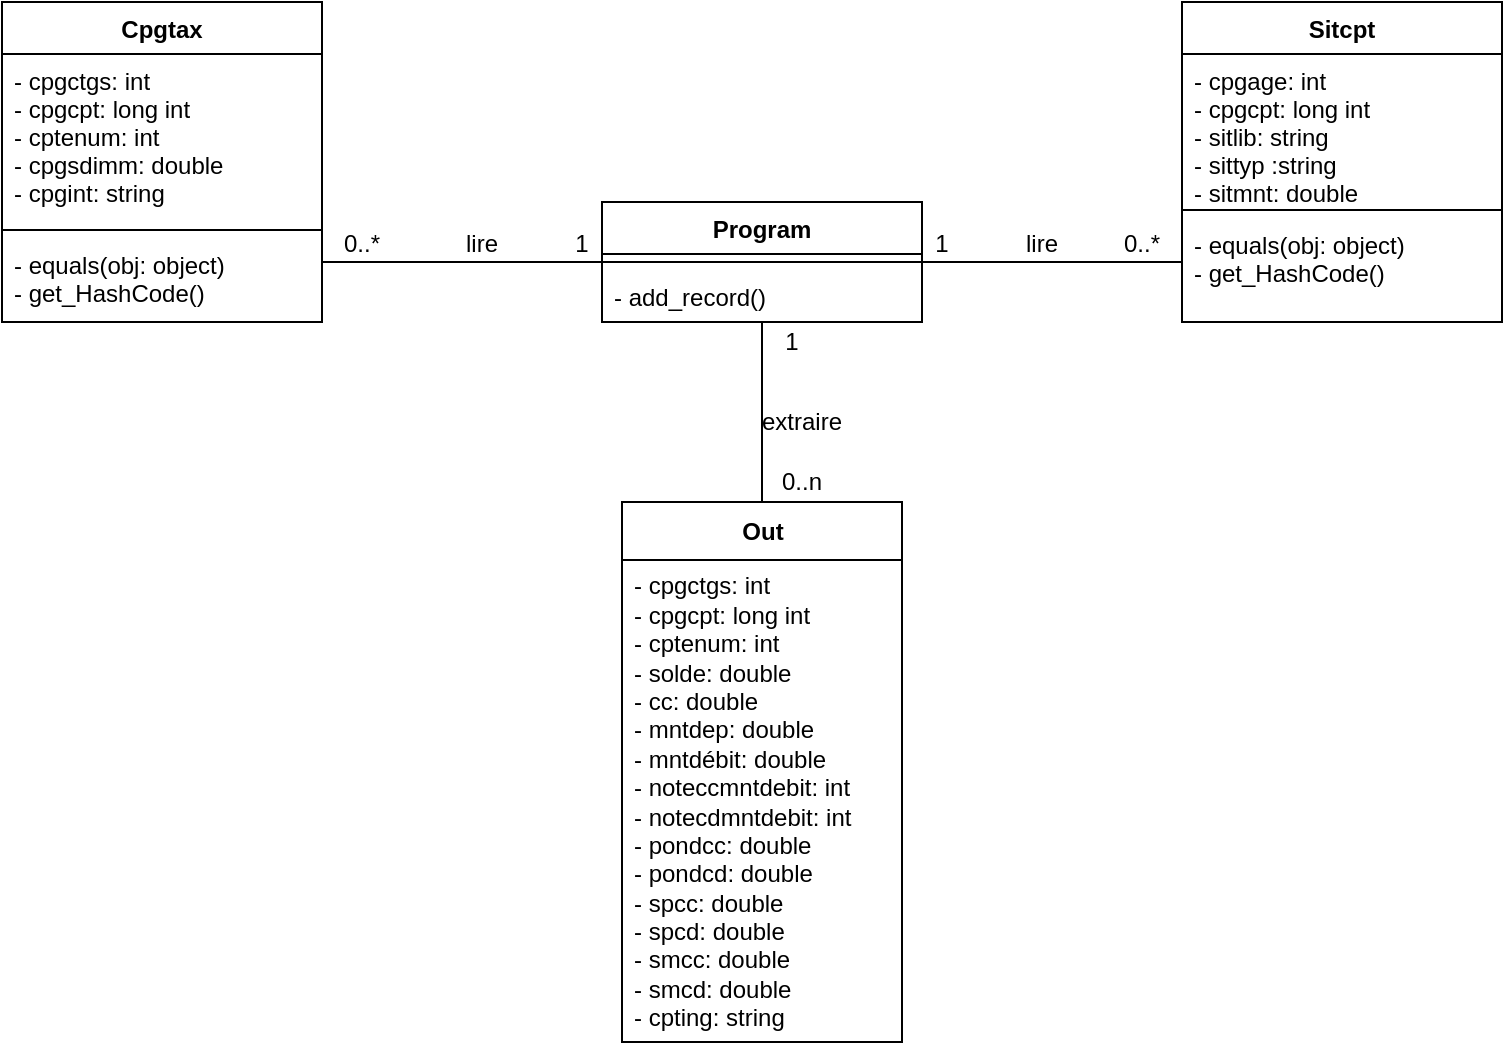 <mxfile version="15.3.8" type="github">
  <diagram id="6SE0CSFOADxvhSDyAGrX" name="Page-1">
    <mxGraphModel dx="1038" dy="579" grid="1" gridSize="10" guides="1" tooltips="1" connect="1" arrows="1" fold="1" page="1" pageScale="1" pageWidth="850" pageHeight="1100" math="0" shadow="0">
      <root>
        <mxCell id="0" />
        <mxCell id="1" parent="0" />
        <mxCell id="mLa4MIlLm7NHtzwNtriy-5" value="Out" style="swimlane;fontStyle=1;align=center;verticalAlign=middle;childLayout=stackLayout;horizontal=1;startSize=29;horizontalStack=0;resizeParent=1;resizeParentMax=0;resizeLast=0;collapsible=0;marginBottom=0;html=1;" vertex="1" parent="1">
          <mxGeometry x="320" y="360" width="140" height="270" as="geometry" />
        </mxCell>
        <mxCell id="mLa4MIlLm7NHtzwNtriy-7" value="- cpgctgs: int&lt;br&gt;- cpgcpt: long int&lt;br&gt;- cptenum: int&lt;br&gt;- solde: double&lt;br&gt;- cc: double&lt;br&gt;- mntdep: double&lt;br&gt;- mntdébit: double&lt;br&gt;- noteccmntdebit: int&lt;br&gt;- notecdmntdebit: int&lt;br&gt;- pondcc: double&lt;br&gt;- pondcd: double&lt;br&gt;- spcc: double&lt;br&gt;- spcd: double&lt;br&gt;- smcc: double&lt;br&gt;- smcd: double&lt;br&gt;- cpting: string" style="text;html=1;strokeColor=none;fillColor=none;align=left;verticalAlign=middle;spacingLeft=4;spacingRight=4;overflow=hidden;rotatable=0;points=[[0,0.5],[1,0.5]];portConstraint=eastwest;" vertex="1" parent="mLa4MIlLm7NHtzwNtriy-5">
          <mxGeometry y="29" width="140" height="241" as="geometry" />
        </mxCell>
        <mxCell id="mLa4MIlLm7NHtzwNtriy-8" value="Cpgtax" style="swimlane;fontStyle=1;align=center;verticalAlign=top;childLayout=stackLayout;horizontal=1;startSize=26;horizontalStack=0;resizeParent=1;resizeParentMax=0;resizeLast=0;collapsible=1;marginBottom=0;" vertex="1" parent="1">
          <mxGeometry x="10" y="110" width="160" height="160" as="geometry" />
        </mxCell>
        <mxCell id="mLa4MIlLm7NHtzwNtriy-9" value="- cpgctgs: int&#xa;- cpgcpt: long int&#xa;- cptenum: int&#xa;- cpgsdimm: double&#xa;- cpgint: string&#xa;" style="text;strokeColor=none;fillColor=none;align=left;verticalAlign=top;spacingLeft=4;spacingRight=4;overflow=hidden;rotatable=0;points=[[0,0.5],[1,0.5]];portConstraint=eastwest;" vertex="1" parent="mLa4MIlLm7NHtzwNtriy-8">
          <mxGeometry y="26" width="160" height="84" as="geometry" />
        </mxCell>
        <mxCell id="mLa4MIlLm7NHtzwNtriy-10" value="" style="line;strokeWidth=1;fillColor=none;align=left;verticalAlign=middle;spacingTop=-1;spacingLeft=3;spacingRight=3;rotatable=0;labelPosition=right;points=[];portConstraint=eastwest;" vertex="1" parent="mLa4MIlLm7NHtzwNtriy-8">
          <mxGeometry y="110" width="160" height="8" as="geometry" />
        </mxCell>
        <mxCell id="mLa4MIlLm7NHtzwNtriy-11" value="- equals(obj: object)&#xa;- get_HashCode()" style="text;strokeColor=none;fillColor=none;align=left;verticalAlign=top;spacingLeft=4;spacingRight=4;overflow=hidden;rotatable=0;points=[[0,0.5],[1,0.5]];portConstraint=eastwest;" vertex="1" parent="mLa4MIlLm7NHtzwNtriy-8">
          <mxGeometry y="118" width="160" height="42" as="geometry" />
        </mxCell>
        <mxCell id="mLa4MIlLm7NHtzwNtriy-12" value="Sitcpt" style="swimlane;fontStyle=1;align=center;verticalAlign=top;childLayout=stackLayout;horizontal=1;startSize=26;horizontalStack=0;resizeParent=1;resizeParentMax=0;resizeLast=0;collapsible=1;marginBottom=0;" vertex="1" parent="1">
          <mxGeometry x="600" y="110" width="160" height="160" as="geometry" />
        </mxCell>
        <mxCell id="mLa4MIlLm7NHtzwNtriy-13" value="- cpgage: int&#xa;- cpgcpt: long int&#xa;- sitlib: string&#xa;- sittyp :string&#xa;- sitmnt: double" style="text;strokeColor=none;fillColor=none;align=left;verticalAlign=top;spacingLeft=4;spacingRight=4;overflow=hidden;rotatable=0;points=[[0,0.5],[1,0.5]];portConstraint=eastwest;" vertex="1" parent="mLa4MIlLm7NHtzwNtriy-12">
          <mxGeometry y="26" width="160" height="74" as="geometry" />
        </mxCell>
        <mxCell id="mLa4MIlLm7NHtzwNtriy-14" value="" style="line;strokeWidth=1;fillColor=none;align=left;verticalAlign=middle;spacingTop=-1;spacingLeft=3;spacingRight=3;rotatable=0;labelPosition=right;points=[];portConstraint=eastwest;" vertex="1" parent="mLa4MIlLm7NHtzwNtriy-12">
          <mxGeometry y="100" width="160" height="8" as="geometry" />
        </mxCell>
        <mxCell id="mLa4MIlLm7NHtzwNtriy-15" value="- equals(obj: object)&#xa;- get_HashCode()&#xa;" style="text;strokeColor=none;fillColor=none;align=left;verticalAlign=top;spacingLeft=4;spacingRight=4;overflow=hidden;rotatable=0;points=[[0,0.5],[1,0.5]];portConstraint=eastwest;" vertex="1" parent="mLa4MIlLm7NHtzwNtriy-12">
          <mxGeometry y="108" width="160" height="52" as="geometry" />
        </mxCell>
        <mxCell id="mLa4MIlLm7NHtzwNtriy-16" value="Program" style="swimlane;fontStyle=1;align=center;verticalAlign=top;childLayout=stackLayout;horizontal=1;startSize=26;horizontalStack=0;resizeParent=1;resizeParentMax=0;resizeLast=0;collapsible=1;marginBottom=0;" vertex="1" parent="1">
          <mxGeometry x="310" y="210" width="160" height="60" as="geometry" />
        </mxCell>
        <mxCell id="mLa4MIlLm7NHtzwNtriy-18" value="" style="line;strokeWidth=1;fillColor=none;align=left;verticalAlign=middle;spacingTop=-1;spacingLeft=3;spacingRight=3;rotatable=0;labelPosition=right;points=[];portConstraint=eastwest;" vertex="1" parent="mLa4MIlLm7NHtzwNtriy-16">
          <mxGeometry y="26" width="160" height="8" as="geometry" />
        </mxCell>
        <mxCell id="mLa4MIlLm7NHtzwNtriy-19" value="- add_record()" style="text;strokeColor=none;fillColor=none;align=left;verticalAlign=top;spacingLeft=4;spacingRight=4;overflow=hidden;rotatable=0;points=[[0,0.5],[1,0.5]];portConstraint=eastwest;" vertex="1" parent="mLa4MIlLm7NHtzwNtriy-16">
          <mxGeometry y="34" width="160" height="26" as="geometry" />
        </mxCell>
        <mxCell id="mLa4MIlLm7NHtzwNtriy-24" value="" style="endArrow=none;html=1;entryX=0;entryY=0.5;entryDx=0;entryDy=0;edgeStyle=elbowEdgeStyle;" edge="1" parent="1" source="mLa4MIlLm7NHtzwNtriy-11" target="mLa4MIlLm7NHtzwNtriy-16">
          <mxGeometry width="50" height="50" relative="1" as="geometry">
            <mxPoint x="214" y="200" as="sourcePoint" />
            <mxPoint x="390" y="160" as="targetPoint" />
            <Array as="points">
              <mxPoint x="214" y="240" />
            </Array>
          </mxGeometry>
        </mxCell>
        <mxCell id="mLa4MIlLm7NHtzwNtriy-27" value="" style="endArrow=none;html=1;exitX=1;exitY=0.5;exitDx=0;exitDy=0;elbow=vertical;" edge="1" parent="1" source="mLa4MIlLm7NHtzwNtriy-16">
          <mxGeometry width="50" height="50" relative="1" as="geometry">
            <mxPoint x="340" y="210" as="sourcePoint" />
            <mxPoint x="600" y="240" as="targetPoint" />
          </mxGeometry>
        </mxCell>
        <mxCell id="mLa4MIlLm7NHtzwNtriy-28" value="" style="endArrow=none;html=1;exitX=0.5;exitY=0;exitDx=0;exitDy=0;" edge="1" parent="1" source="mLa4MIlLm7NHtzwNtriy-5">
          <mxGeometry width="50" height="50" relative="1" as="geometry">
            <mxPoint x="340" y="290" as="sourcePoint" />
            <mxPoint x="390" y="270" as="targetPoint" />
          </mxGeometry>
        </mxCell>
        <mxCell id="mLa4MIlLm7NHtzwNtriy-30" value="0..*" style="text;html=1;strokeColor=none;fillColor=none;align=center;verticalAlign=middle;whiteSpace=wrap;rounded=0;" vertex="1" parent="1">
          <mxGeometry x="560" y="221" width="40" height="20" as="geometry" />
        </mxCell>
        <mxCell id="mLa4MIlLm7NHtzwNtriy-31" value="0..*" style="text;html=1;strokeColor=none;fillColor=none;align=center;verticalAlign=middle;whiteSpace=wrap;rounded=0;" vertex="1" parent="1">
          <mxGeometry x="170" y="221" width="40" height="20" as="geometry" />
        </mxCell>
        <mxCell id="mLa4MIlLm7NHtzwNtriy-32" value="1" style="text;html=1;strokeColor=none;fillColor=none;align=center;verticalAlign=middle;whiteSpace=wrap;rounded=0;" vertex="1" parent="1">
          <mxGeometry x="460" y="221" width="40" height="20" as="geometry" />
        </mxCell>
        <mxCell id="mLa4MIlLm7NHtzwNtriy-33" value="1" style="text;html=1;strokeColor=none;fillColor=none;align=center;verticalAlign=middle;whiteSpace=wrap;rounded=0;" vertex="1" parent="1">
          <mxGeometry x="280" y="221" width="40" height="20" as="geometry" />
        </mxCell>
        <mxCell id="mLa4MIlLm7NHtzwNtriy-34" value="1" style="text;html=1;strokeColor=none;fillColor=none;align=center;verticalAlign=middle;whiteSpace=wrap;rounded=0;" vertex="1" parent="1">
          <mxGeometry x="385" y="270" width="40" height="20" as="geometry" />
        </mxCell>
        <mxCell id="mLa4MIlLm7NHtzwNtriy-35" value="0..n" style="text;html=1;strokeColor=none;fillColor=none;align=center;verticalAlign=middle;whiteSpace=wrap;rounded=0;" vertex="1" parent="1">
          <mxGeometry x="390" y="340" width="40" height="20" as="geometry" />
        </mxCell>
        <mxCell id="mLa4MIlLm7NHtzwNtriy-36" value="lire" style="text;html=1;strokeColor=none;fillColor=none;align=center;verticalAlign=middle;whiteSpace=wrap;rounded=0;" vertex="1" parent="1">
          <mxGeometry x="230" y="221" width="40" height="20" as="geometry" />
        </mxCell>
        <mxCell id="mLa4MIlLm7NHtzwNtriy-37" value="lire" style="text;html=1;strokeColor=none;fillColor=none;align=center;verticalAlign=middle;whiteSpace=wrap;rounded=0;" vertex="1" parent="1">
          <mxGeometry x="510" y="221" width="40" height="20" as="geometry" />
        </mxCell>
        <mxCell id="mLa4MIlLm7NHtzwNtriy-38" value="extraire" style="text;html=1;strokeColor=none;fillColor=none;align=center;verticalAlign=middle;whiteSpace=wrap;rounded=0;" vertex="1" parent="1">
          <mxGeometry x="390" y="310" width="40" height="20" as="geometry" />
        </mxCell>
      </root>
    </mxGraphModel>
  </diagram>
</mxfile>
